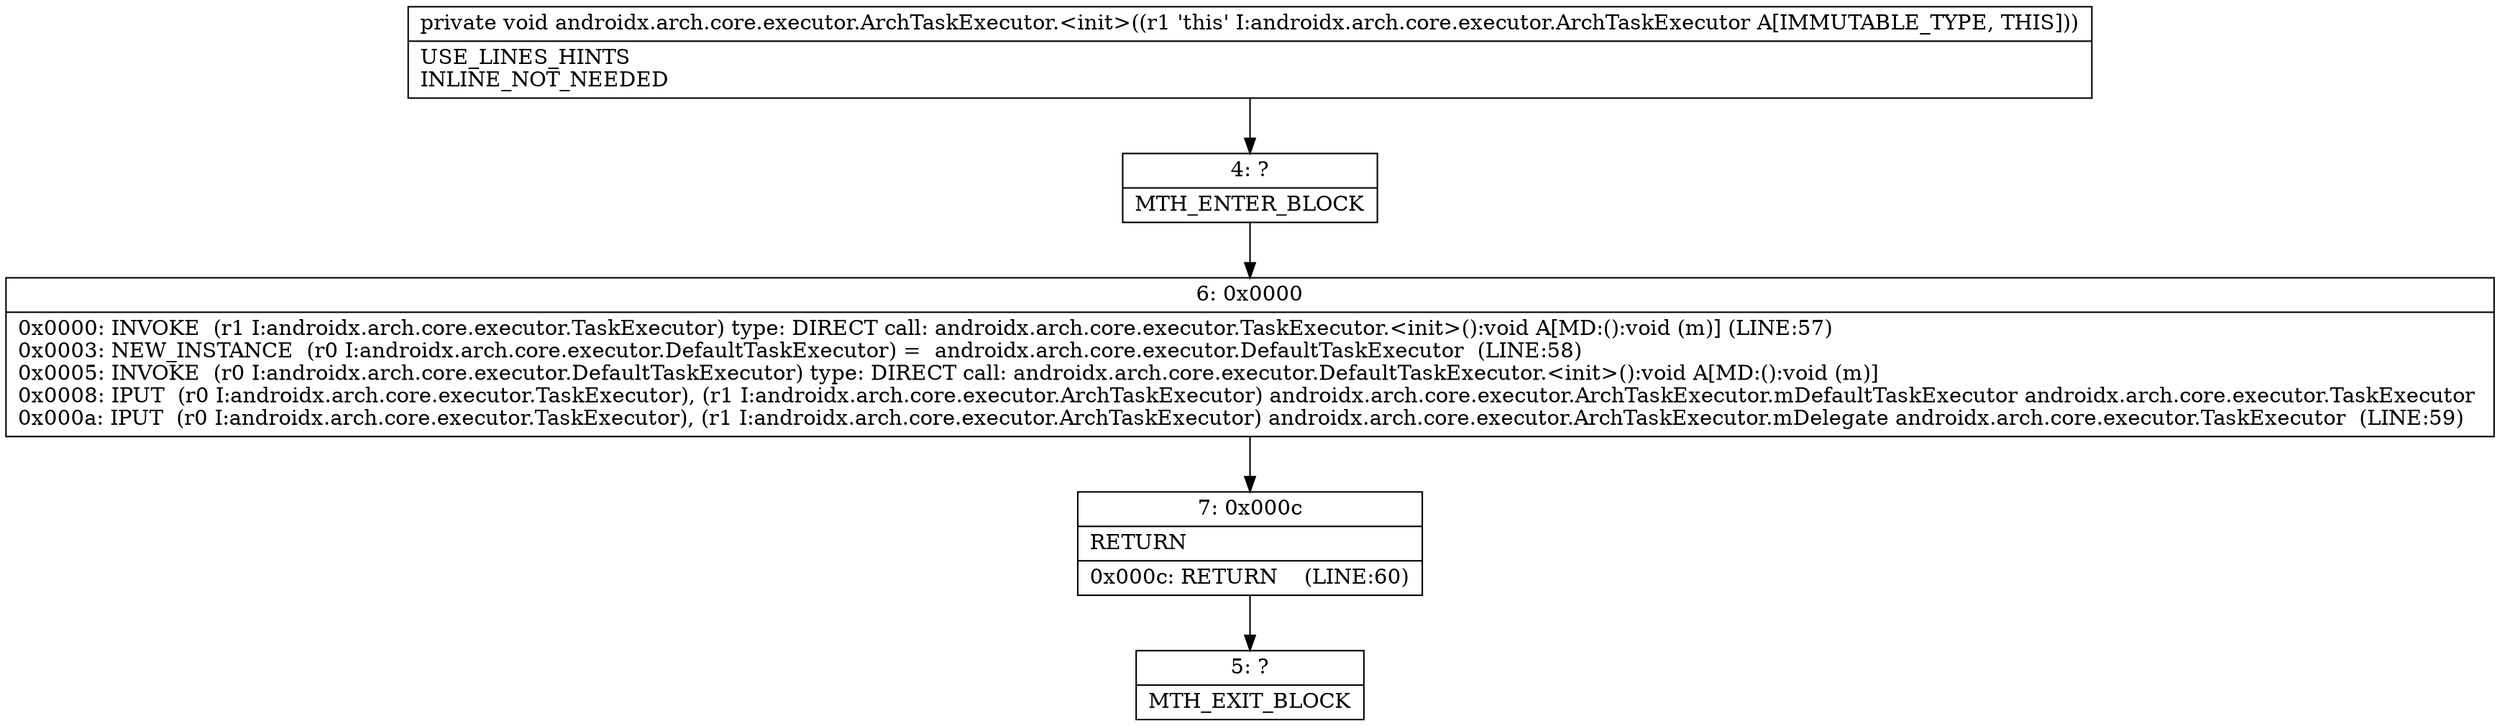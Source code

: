 digraph "CFG forandroidx.arch.core.executor.ArchTaskExecutor.\<init\>()V" {
Node_4 [shape=record,label="{4\:\ ?|MTH_ENTER_BLOCK\l}"];
Node_6 [shape=record,label="{6\:\ 0x0000|0x0000: INVOKE  (r1 I:androidx.arch.core.executor.TaskExecutor) type: DIRECT call: androidx.arch.core.executor.TaskExecutor.\<init\>():void A[MD:():void (m)] (LINE:57)\l0x0003: NEW_INSTANCE  (r0 I:androidx.arch.core.executor.DefaultTaskExecutor) =  androidx.arch.core.executor.DefaultTaskExecutor  (LINE:58)\l0x0005: INVOKE  (r0 I:androidx.arch.core.executor.DefaultTaskExecutor) type: DIRECT call: androidx.arch.core.executor.DefaultTaskExecutor.\<init\>():void A[MD:():void (m)]\l0x0008: IPUT  (r0 I:androidx.arch.core.executor.TaskExecutor), (r1 I:androidx.arch.core.executor.ArchTaskExecutor) androidx.arch.core.executor.ArchTaskExecutor.mDefaultTaskExecutor androidx.arch.core.executor.TaskExecutor \l0x000a: IPUT  (r0 I:androidx.arch.core.executor.TaskExecutor), (r1 I:androidx.arch.core.executor.ArchTaskExecutor) androidx.arch.core.executor.ArchTaskExecutor.mDelegate androidx.arch.core.executor.TaskExecutor  (LINE:59)\l}"];
Node_7 [shape=record,label="{7\:\ 0x000c|RETURN\l|0x000c: RETURN    (LINE:60)\l}"];
Node_5 [shape=record,label="{5\:\ ?|MTH_EXIT_BLOCK\l}"];
MethodNode[shape=record,label="{private void androidx.arch.core.executor.ArchTaskExecutor.\<init\>((r1 'this' I:androidx.arch.core.executor.ArchTaskExecutor A[IMMUTABLE_TYPE, THIS]))  | USE_LINES_HINTS\lINLINE_NOT_NEEDED\l}"];
MethodNode -> Node_4;Node_4 -> Node_6;
Node_6 -> Node_7;
Node_7 -> Node_5;
}

